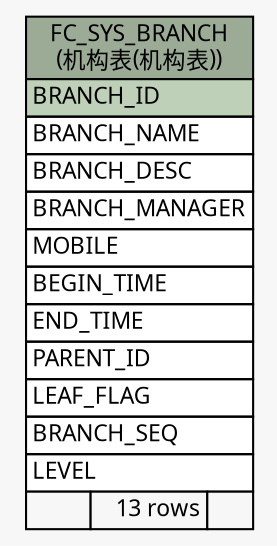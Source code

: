 // dot 2.26.0 on Linux 2.6.32-504.8.1.el6.x86_64
// SchemaSpy rev Unknown
digraph "FC_SYS_BRANCH" {
  graph [
    rankdir="RL"
    bgcolor="#f7f7f7"
    nodesep="0.18"
    ranksep="0.46"
    fontname="Microsoft YaHei"
    fontsize="11"
  ];
  node [
    fontname="Microsoft YaHei"
    fontsize="11"
    shape="plaintext"
  ];
  edge [
    arrowsize="0.8"
  ];
  "FC_SYS_BRANCH" [
    label=<
    <TABLE BORDER="0" CELLBORDER="1" CELLSPACING="0" BGCOLOR="#ffffff">
      <TR><TD COLSPAN="3" BGCOLOR="#9bab96" ALIGN="CENTER">FC_SYS_BRANCH<br/>(机构表(机构表))</TD></TR>
      <TR><TD PORT="BRANCH_ID" COLSPAN="3" BGCOLOR="#bed1b8" ALIGN="LEFT">BRANCH_ID</TD></TR>
      <TR><TD PORT="BRANCH_NAME" COLSPAN="3" ALIGN="LEFT">BRANCH_NAME</TD></TR>
      <TR><TD PORT="BRANCH_DESC" COLSPAN="3" ALIGN="LEFT">BRANCH_DESC</TD></TR>
      <TR><TD PORT="BRANCH_MANAGER" COLSPAN="3" ALIGN="LEFT">BRANCH_MANAGER</TD></TR>
      <TR><TD PORT="MOBILE" COLSPAN="3" ALIGN="LEFT">MOBILE</TD></TR>
      <TR><TD PORT="BEGIN_TIME" COLSPAN="3" ALIGN="LEFT">BEGIN_TIME</TD></TR>
      <TR><TD PORT="END_TIME" COLSPAN="3" ALIGN="LEFT">END_TIME</TD></TR>
      <TR><TD PORT="PARENT_ID" COLSPAN="3" ALIGN="LEFT">PARENT_ID</TD></TR>
      <TR><TD PORT="LEAF_FLAG" COLSPAN="3" ALIGN="LEFT">LEAF_FLAG</TD></TR>
      <TR><TD PORT="BRANCH_SEQ" COLSPAN="3" ALIGN="LEFT">BRANCH_SEQ</TD></TR>
      <TR><TD PORT="LEVEL" COLSPAN="3" ALIGN="LEFT">LEVEL</TD></TR>
      <TR><TD ALIGN="LEFT" BGCOLOR="#f7f7f7">  </TD><TD ALIGN="RIGHT" BGCOLOR="#f7f7f7">13 rows</TD><TD ALIGN="RIGHT" BGCOLOR="#f7f7f7">  </TD></TR>
    </TABLE>>
    URL="tables/FC_SYS_BRANCH.html"
    tooltip="FC_SYS_BRANCH"
  ];
}
